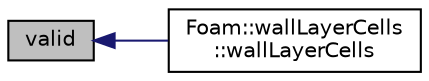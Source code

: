 digraph "valid"
{
  bgcolor="transparent";
  edge [fontname="Helvetica",fontsize="10",labelfontname="Helvetica",labelfontsize="10"];
  node [fontname="Helvetica",fontsize="10",shape=record];
  rankdir="LR";
  Node19 [label="valid",height=0.2,width=0.4,color="black", fillcolor="grey75", style="filled", fontcolor="black"];
  Node19 -> Node20 [dir="back",color="midnightblue",fontsize="10",style="solid",fontname="Helvetica"];
  Node20 [label="Foam::wallLayerCells\l::wallLayerCells",height=0.2,width=0.4,color="black",URL="$a22277.html#ade9891a3939d398588a44195414192f7",tooltip="Construct from components. "];
}
